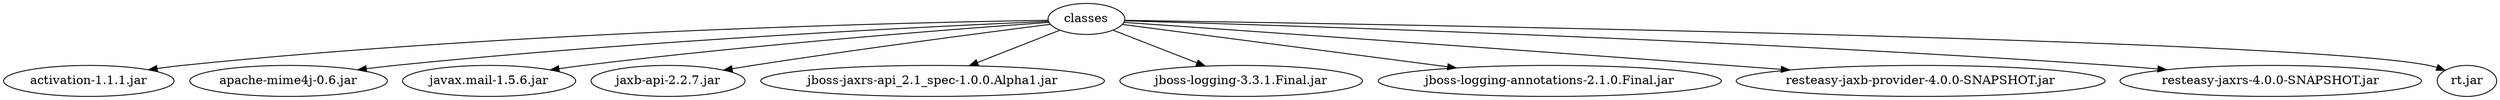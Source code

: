 digraph "summary" {
  "classes"                                          -> "activation-1.1.1.jar";
  "classes"                                          -> "apache-mime4j-0.6.jar";
  "classes"                                          -> "javax.mail-1.5.6.jar";
  "classes"                                          -> "jaxb-api-2.2.7.jar";
  "classes"                                          -> "jboss-jaxrs-api_2.1_spec-1.0.0.Alpha1.jar";
  "classes"                                          -> "jboss-logging-3.3.1.Final.jar";
  "classes"                                          -> "jboss-logging-annotations-2.1.0.Final.jar";
  "classes"                                          -> "resteasy-jaxb-provider-4.0.0-SNAPSHOT.jar";
  "classes"                                          -> "resteasy-jaxrs-4.0.0-SNAPSHOT.jar";
  "classes"                                          -> "rt.jar";
}
